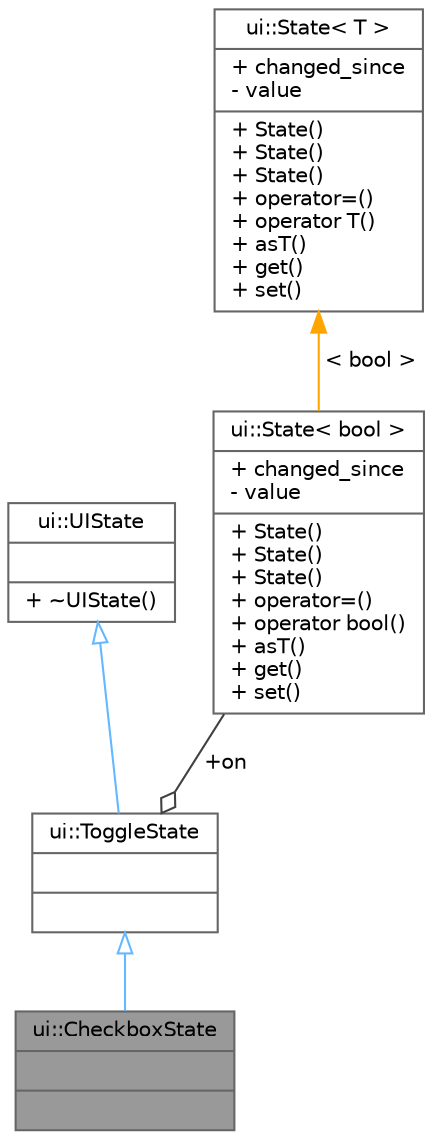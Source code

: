 digraph "ui::CheckboxState"
{
 // LATEX_PDF_SIZE
  bgcolor="transparent";
  edge [fontname=Helvetica,fontsize=10,labelfontname=Helvetica,labelfontsize=10];
  node [fontname=Helvetica,fontsize=10,shape=box,height=0.2,width=0.4];
  Node1 [shape=record,label="{ui::CheckboxState\n||}",height=0.2,width=0.4,color="gray40", fillcolor="grey60", style="filled", fontcolor="black",tooltip=" "];
  Node2 -> Node1 [dir="back",color="steelblue1",style="solid",arrowtail="onormal"];
  Node2 [shape=record,label="{ui::ToggleState\n||}",height=0.2,width=0.4,color="gray40", fillcolor="white", style="filled",URL="$dd/db8/structui_1_1_toggle_state.html",tooltip=" "];
  Node3 -> Node2 [dir="back",color="steelblue1",style="solid",arrowtail="onormal"];
  Node3 [shape=record,label="{ui::UIState\n||+ ~UIState()\l}",height=0.2,width=0.4,color="gray40", fillcolor="white", style="filled",URL="$d4/d81/structui_1_1_u_i_state.html",tooltip=" "];
  Node4 -> Node2 [color="grey25",style="solid",label=" +on" ,arrowhead="odiamond"];
  Node4 [shape=record,label="{ui::State\< bool \>\n|+ changed_since\l- value\l|+ State()\l+ State()\l+ State()\l+ operator=()\l+ operator bool()\l+ asT()\l+ get()\l+ set()\l}",height=0.2,width=0.4,color="gray40", fillcolor="white", style="filled",URL="$df/d19/structui_1_1_state.html",tooltip=" "];
  Node5 -> Node4 [dir="back",color="orange",style="solid",label=" \< bool \>" ];
  Node5 [shape=record,label="{ui::State\< T \>\n|+ changed_since\l- value\l|+ State()\l+ State()\l+ State()\l+ operator=()\l+ operator T()\l+ asT()\l+ get()\l+ set()\l}",height=0.2,width=0.4,color="gray40", fillcolor="white", style="filled",URL="$df/d19/structui_1_1_state.html",tooltip=" "];
}
